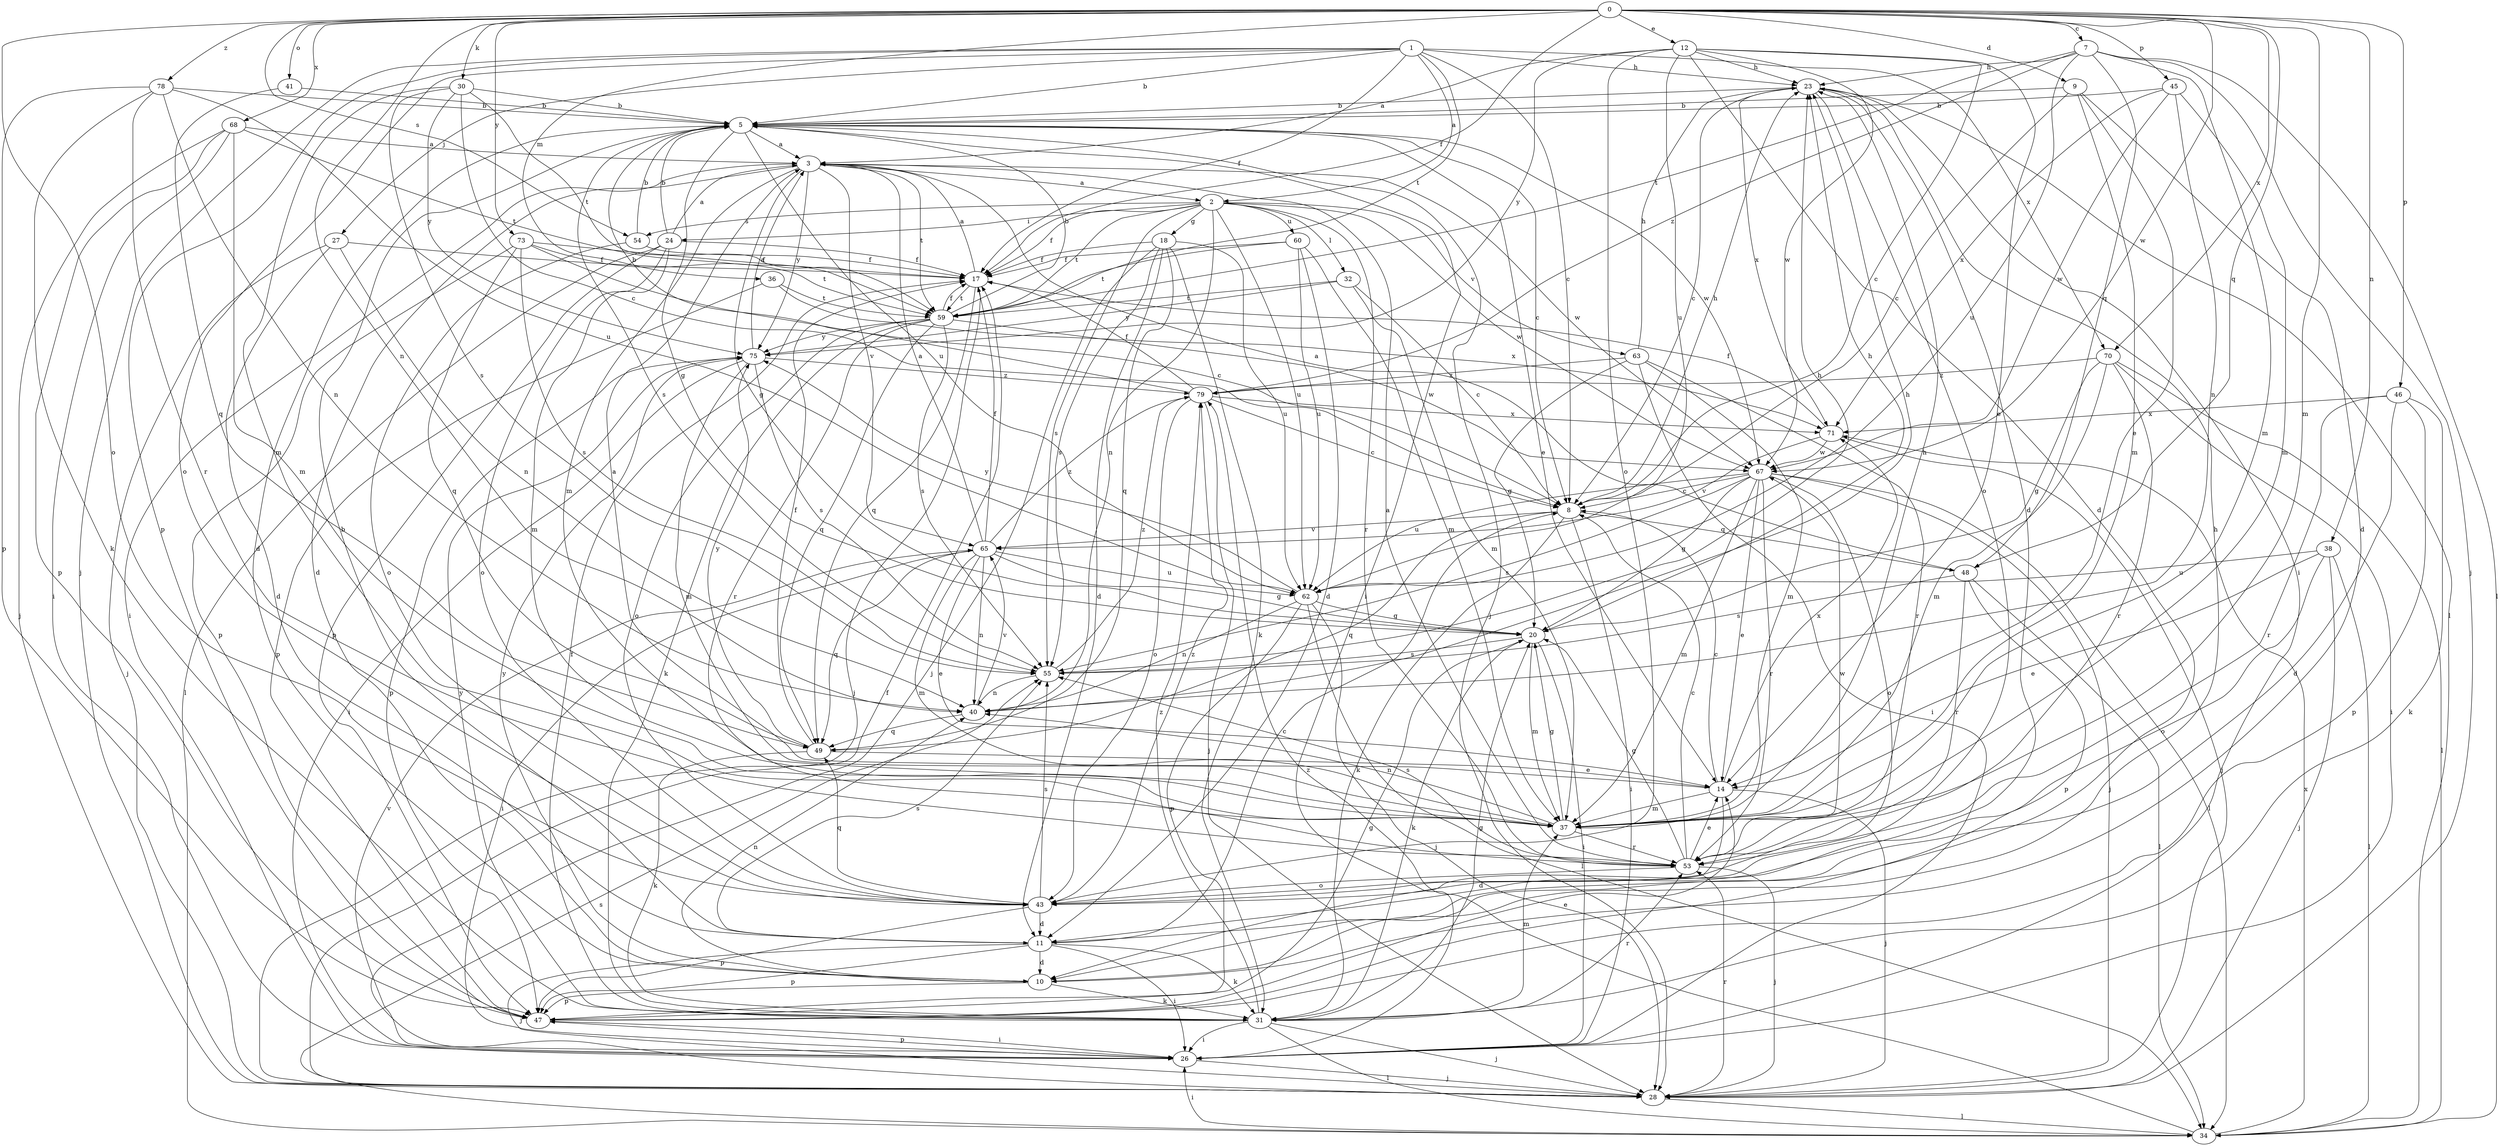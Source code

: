 strict digraph  {
0;
1;
2;
3;
5;
7;
8;
9;
10;
11;
12;
14;
17;
18;
20;
23;
24;
26;
27;
28;
30;
31;
32;
34;
36;
37;
38;
40;
41;
43;
45;
46;
47;
48;
49;
53;
54;
55;
59;
60;
62;
63;
65;
67;
68;
70;
71;
73;
75;
78;
79;
0 -> 7  [label=c];
0 -> 9  [label=d];
0 -> 12  [label=e];
0 -> 17  [label=f];
0 -> 30  [label=k];
0 -> 36  [label=m];
0 -> 37  [label=m];
0 -> 38  [label=n];
0 -> 40  [label=n];
0 -> 41  [label=o];
0 -> 43  [label=o];
0 -> 45  [label=p];
0 -> 46  [label=p];
0 -> 48  [label=q];
0 -> 54  [label=s];
0 -> 67  [label=w];
0 -> 68  [label=x];
0 -> 70  [label=x];
0 -> 73  [label=y];
0 -> 78  [label=z];
1 -> 2  [label=a];
1 -> 5  [label=b];
1 -> 8  [label=c];
1 -> 17  [label=f];
1 -> 23  [label=h];
1 -> 27  [label=j];
1 -> 28  [label=j];
1 -> 43  [label=o];
1 -> 47  [label=p];
1 -> 59  [label=t];
1 -> 70  [label=x];
2 -> 17  [label=f];
2 -> 18  [label=g];
2 -> 24  [label=i];
2 -> 32  [label=l];
2 -> 40  [label=n];
2 -> 53  [label=r];
2 -> 54  [label=s];
2 -> 55  [label=s];
2 -> 59  [label=t];
2 -> 60  [label=u];
2 -> 62  [label=u];
2 -> 63  [label=v];
2 -> 67  [label=w];
3 -> 2  [label=a];
3 -> 10  [label=d];
3 -> 20  [label=g];
3 -> 26  [label=i];
3 -> 37  [label=m];
3 -> 59  [label=t];
3 -> 65  [label=v];
3 -> 67  [label=w];
3 -> 75  [label=y];
5 -> 3  [label=a];
5 -> 8  [label=c];
5 -> 10  [label=d];
5 -> 14  [label=e];
5 -> 20  [label=g];
5 -> 26  [label=i];
5 -> 28  [label=j];
5 -> 55  [label=s];
5 -> 62  [label=u];
5 -> 67  [label=w];
7 -> 23  [label=h];
7 -> 28  [label=j];
7 -> 34  [label=l];
7 -> 37  [label=m];
7 -> 48  [label=q];
7 -> 59  [label=t];
7 -> 62  [label=u];
7 -> 79  [label=z];
8 -> 23  [label=h];
8 -> 26  [label=i];
8 -> 31  [label=k];
8 -> 48  [label=q];
8 -> 49  [label=q];
8 -> 65  [label=v];
9 -> 5  [label=b];
9 -> 8  [label=c];
9 -> 10  [label=d];
9 -> 14  [label=e];
9 -> 37  [label=m];
10 -> 23  [label=h];
10 -> 31  [label=k];
10 -> 40  [label=n];
10 -> 47  [label=p];
10 -> 75  [label=y];
11 -> 5  [label=b];
11 -> 8  [label=c];
11 -> 10  [label=d];
11 -> 26  [label=i];
11 -> 28  [label=j];
11 -> 31  [label=k];
11 -> 47  [label=p];
11 -> 55  [label=s];
12 -> 3  [label=a];
12 -> 8  [label=c];
12 -> 10  [label=d];
12 -> 14  [label=e];
12 -> 23  [label=h];
12 -> 43  [label=o];
12 -> 62  [label=u];
12 -> 67  [label=w];
12 -> 75  [label=y];
14 -> 3  [label=a];
14 -> 8  [label=c];
14 -> 10  [label=d];
14 -> 28  [label=j];
14 -> 37  [label=m];
14 -> 71  [label=x];
17 -> 3  [label=a];
17 -> 28  [label=j];
17 -> 49  [label=q];
17 -> 59  [label=t];
18 -> 11  [label=d];
18 -> 17  [label=f];
18 -> 28  [label=j];
18 -> 31  [label=k];
18 -> 49  [label=q];
18 -> 55  [label=s];
18 -> 62  [label=u];
20 -> 23  [label=h];
20 -> 26  [label=i];
20 -> 31  [label=k];
20 -> 37  [label=m];
20 -> 55  [label=s];
23 -> 5  [label=b];
23 -> 8  [label=c];
23 -> 11  [label=d];
23 -> 26  [label=i];
23 -> 34  [label=l];
23 -> 43  [label=o];
23 -> 71  [label=x];
24 -> 3  [label=a];
24 -> 5  [label=b];
24 -> 17  [label=f];
24 -> 34  [label=l];
24 -> 37  [label=m];
24 -> 43  [label=o];
24 -> 47  [label=p];
26 -> 28  [label=j];
26 -> 47  [label=p];
26 -> 65  [label=v];
27 -> 11  [label=d];
27 -> 17  [label=f];
27 -> 28  [label=j];
27 -> 40  [label=n];
28 -> 17  [label=f];
28 -> 34  [label=l];
28 -> 53  [label=r];
30 -> 5  [label=b];
30 -> 8  [label=c];
30 -> 37  [label=m];
30 -> 55  [label=s];
30 -> 59  [label=t];
30 -> 75  [label=y];
31 -> 17  [label=f];
31 -> 20  [label=g];
31 -> 26  [label=i];
31 -> 28  [label=j];
31 -> 34  [label=l];
31 -> 37  [label=m];
31 -> 53  [label=r];
31 -> 75  [label=y];
31 -> 79  [label=z];
32 -> 8  [label=c];
32 -> 37  [label=m];
32 -> 59  [label=t];
32 -> 75  [label=y];
34 -> 26  [label=i];
34 -> 55  [label=s];
34 -> 71  [label=x];
34 -> 79  [label=z];
36 -> 47  [label=p];
36 -> 59  [label=t];
36 -> 71  [label=x];
37 -> 20  [label=g];
37 -> 23  [label=h];
37 -> 40  [label=n];
37 -> 53  [label=r];
38 -> 14  [label=e];
38 -> 28  [label=j];
38 -> 34  [label=l];
38 -> 43  [label=o];
38 -> 62  [label=u];
40 -> 23  [label=h];
40 -> 49  [label=q];
40 -> 65  [label=v];
41 -> 5  [label=b];
41 -> 49  [label=q];
43 -> 11  [label=d];
43 -> 47  [label=p];
43 -> 49  [label=q];
43 -> 55  [label=s];
43 -> 79  [label=z];
45 -> 5  [label=b];
45 -> 37  [label=m];
45 -> 40  [label=n];
45 -> 67  [label=w];
45 -> 71  [label=x];
46 -> 11  [label=d];
46 -> 31  [label=k];
46 -> 47  [label=p];
46 -> 53  [label=r];
46 -> 71  [label=x];
47 -> 14  [label=e];
47 -> 20  [label=g];
47 -> 26  [label=i];
48 -> 3  [label=a];
48 -> 34  [label=l];
48 -> 47  [label=p];
48 -> 53  [label=r];
48 -> 55  [label=s];
49 -> 14  [label=e];
49 -> 17  [label=f];
49 -> 31  [label=k];
49 -> 75  [label=y];
53 -> 3  [label=a];
53 -> 8  [label=c];
53 -> 14  [label=e];
53 -> 20  [label=g];
53 -> 28  [label=j];
53 -> 43  [label=o];
53 -> 55  [label=s];
53 -> 67  [label=w];
54 -> 5  [label=b];
54 -> 17  [label=f];
54 -> 43  [label=o];
55 -> 23  [label=h];
55 -> 40  [label=n];
55 -> 79  [label=z];
59 -> 5  [label=b];
59 -> 17  [label=f];
59 -> 31  [label=k];
59 -> 43  [label=o];
59 -> 49  [label=q];
59 -> 53  [label=r];
59 -> 55  [label=s];
59 -> 67  [label=w];
59 -> 75  [label=y];
60 -> 11  [label=d];
60 -> 17  [label=f];
60 -> 37  [label=m];
60 -> 59  [label=t];
60 -> 62  [label=u];
62 -> 20  [label=g];
62 -> 28  [label=j];
62 -> 34  [label=l];
62 -> 40  [label=n];
62 -> 47  [label=p];
62 -> 75  [label=y];
63 -> 20  [label=g];
63 -> 23  [label=h];
63 -> 26  [label=i];
63 -> 37  [label=m];
63 -> 53  [label=r];
63 -> 79  [label=z];
65 -> 3  [label=a];
65 -> 14  [label=e];
65 -> 17  [label=f];
65 -> 20  [label=g];
65 -> 26  [label=i];
65 -> 37  [label=m];
65 -> 40  [label=n];
65 -> 49  [label=q];
65 -> 62  [label=u];
65 -> 79  [label=z];
67 -> 8  [label=c];
67 -> 14  [label=e];
67 -> 20  [label=g];
67 -> 28  [label=j];
67 -> 34  [label=l];
67 -> 37  [label=m];
67 -> 43  [label=o];
67 -> 53  [label=r];
67 -> 55  [label=s];
67 -> 62  [label=u];
68 -> 3  [label=a];
68 -> 26  [label=i];
68 -> 28  [label=j];
68 -> 37  [label=m];
68 -> 47  [label=p];
68 -> 59  [label=t];
70 -> 20  [label=g];
70 -> 26  [label=i];
70 -> 34  [label=l];
70 -> 37  [label=m];
70 -> 53  [label=r];
70 -> 79  [label=z];
71 -> 17  [label=f];
71 -> 28  [label=j];
71 -> 65  [label=v];
71 -> 67  [label=w];
73 -> 8  [label=c];
73 -> 17  [label=f];
73 -> 47  [label=p];
73 -> 49  [label=q];
73 -> 55  [label=s];
73 -> 59  [label=t];
75 -> 3  [label=a];
75 -> 26  [label=i];
75 -> 37  [label=m];
75 -> 47  [label=p];
75 -> 55  [label=s];
75 -> 79  [label=z];
78 -> 5  [label=b];
78 -> 31  [label=k];
78 -> 40  [label=n];
78 -> 47  [label=p];
78 -> 53  [label=r];
78 -> 62  [label=u];
79 -> 5  [label=b];
79 -> 8  [label=c];
79 -> 17  [label=f];
79 -> 28  [label=j];
79 -> 43  [label=o];
79 -> 71  [label=x];
}
